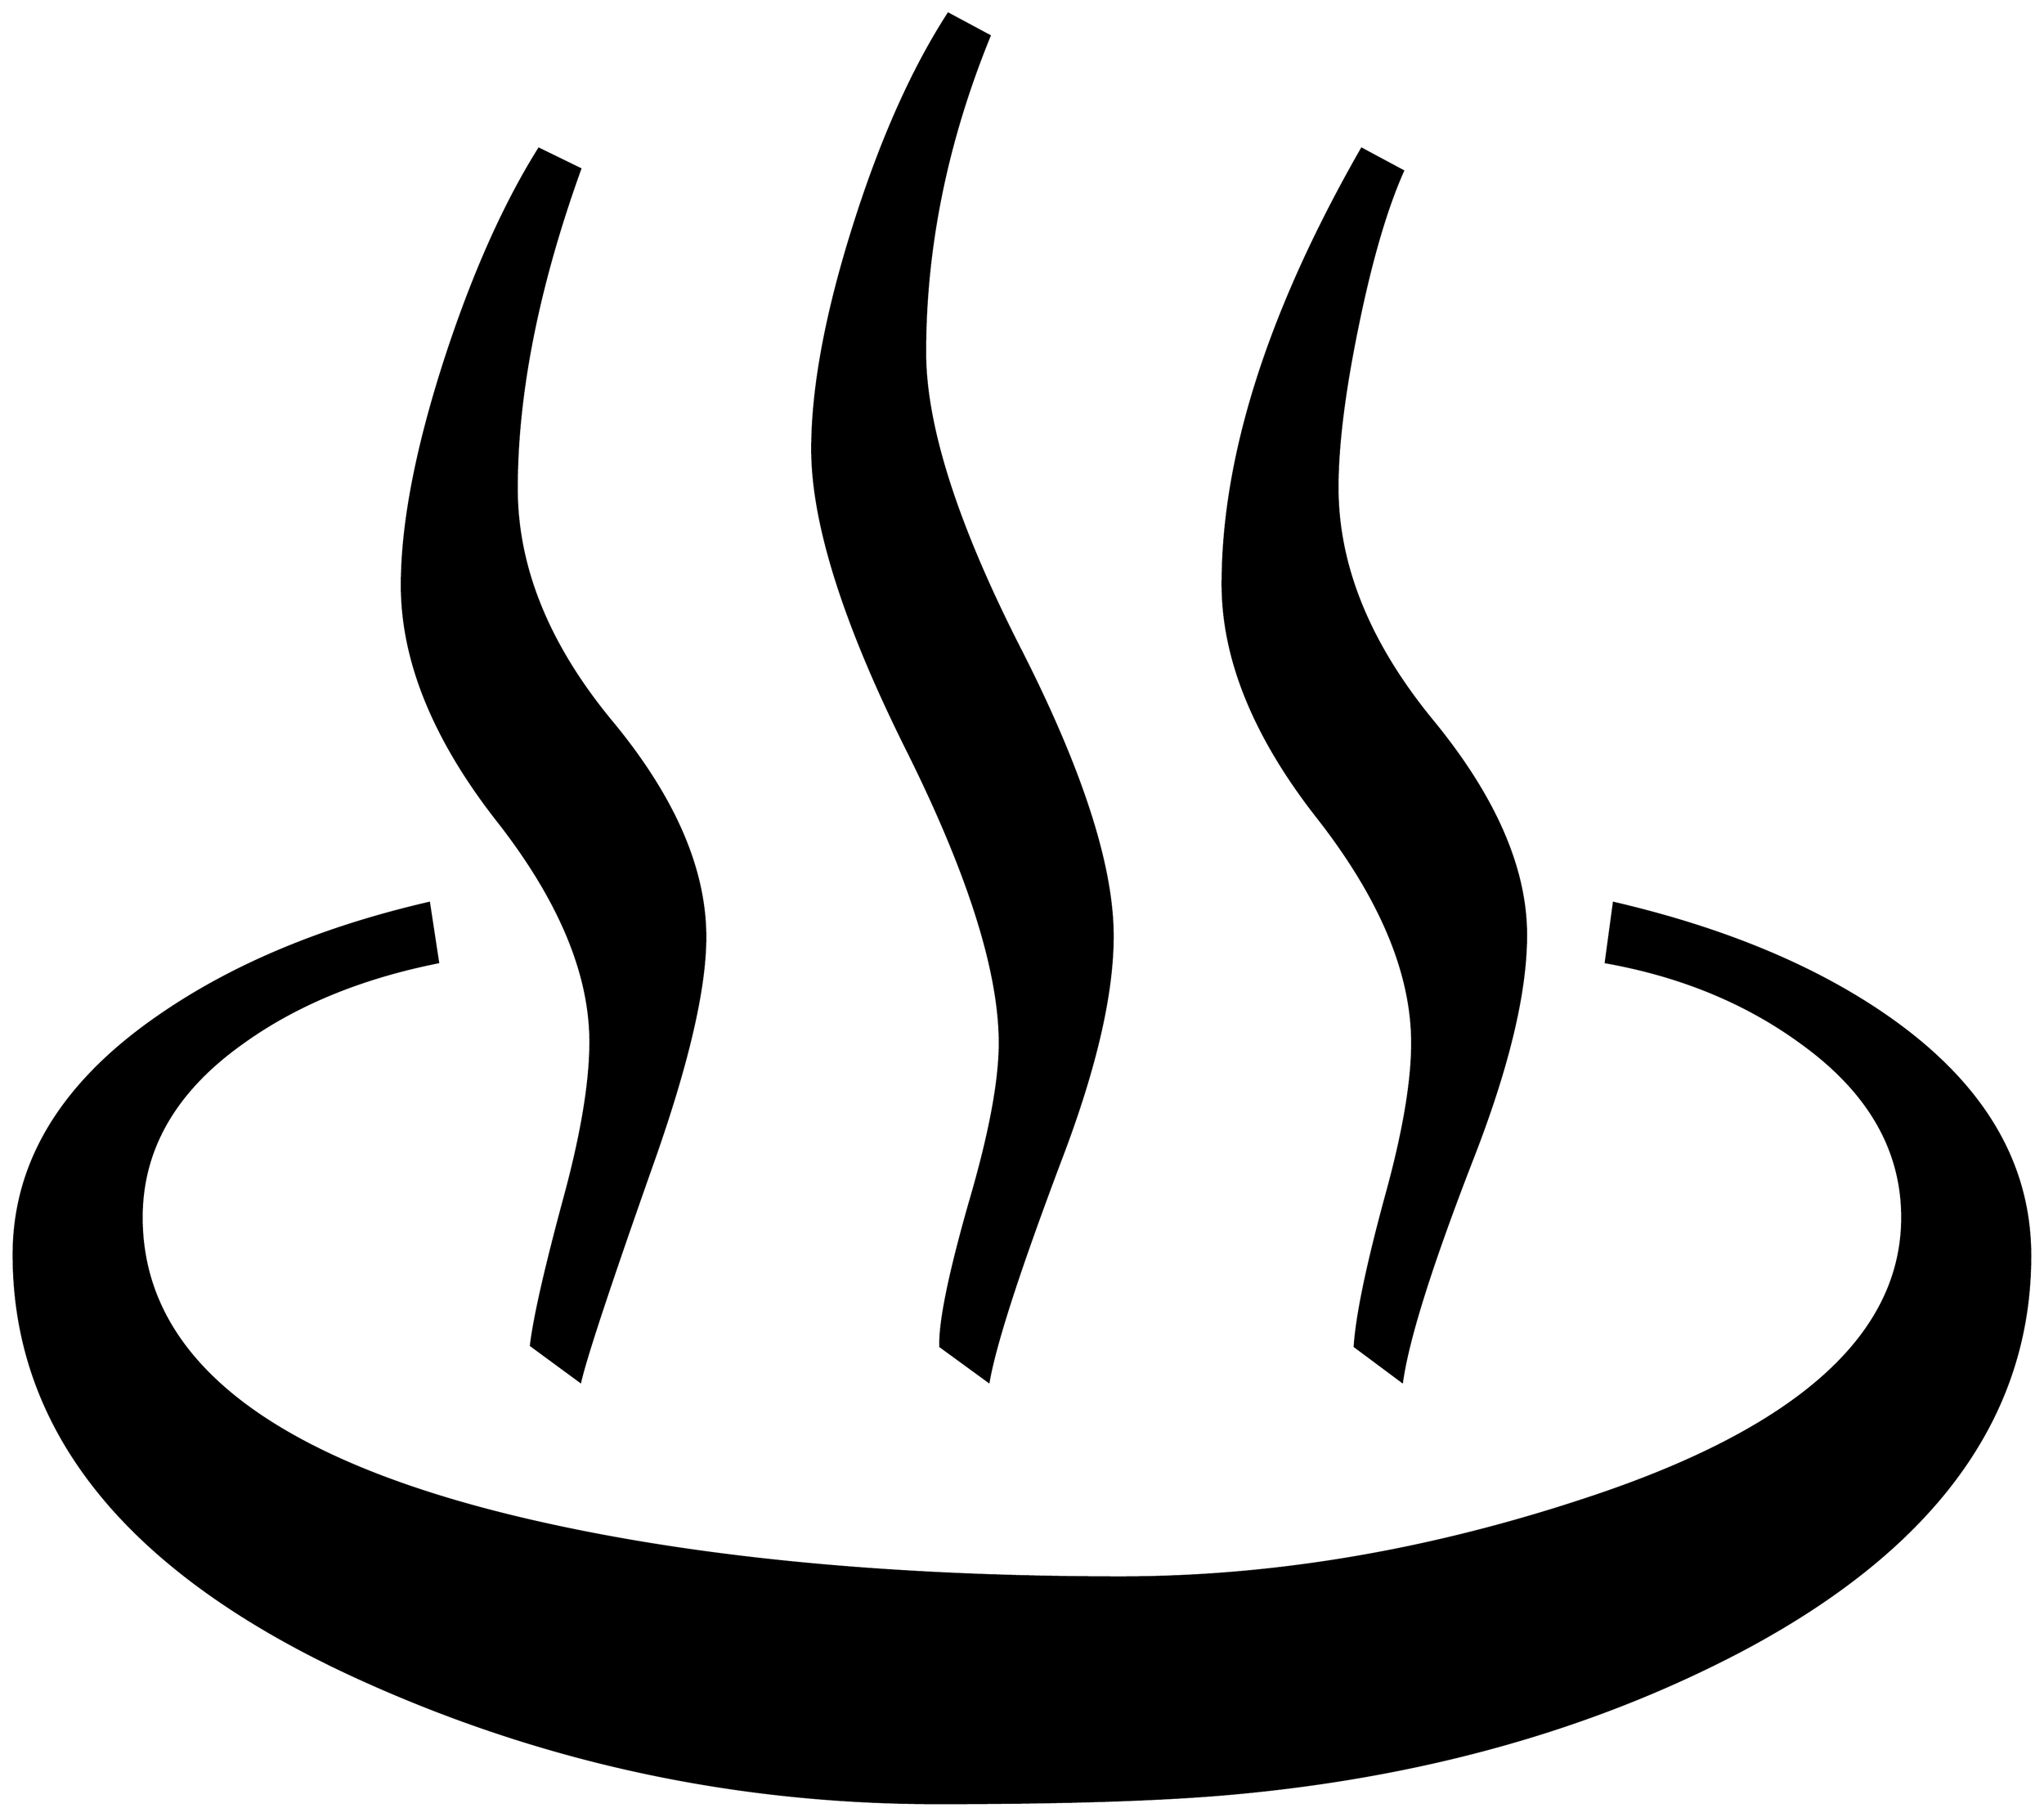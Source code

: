 


\begin{tikzpicture}[y=0.80pt, x=0.80pt, yscale=-1.0, xscale=1.0, inner sep=0pt, outer sep=0pt]
\begin{scope}[shift={(100.0,1696.0)},nonzero rule]
  \path[draw=.,fill=.,line width=1.600pt] (1550.0,-546.0) ..
    controls (1550.0,-488.667) and (1532.0,-414.0) ..
    (1496.0,-322.0) .. controls (1456.0,-218.667) and
    (1433.0,-145.667) .. (1427.0,-103.0) -- (1380.0,-138.0) ..
    controls (1382.0,-168.667) and (1392.333,-218.333) ..
    (1411.0,-287.0) .. controls (1428.333,-349.667) and
    (1437.0,-400.333) .. (1437.0,-439.0) .. controls
    (1437.0,-508.333) and (1405.667,-583.0) .. (1343.0,-663.0) ..
    controls (1280.333,-743.0) and (1249.0,-820.0) ..
    (1249.0,-894.0) .. controls (1249.0,-1021.333) and
    (1295.0,-1165.333) .. (1387.0,-1326.0) -- (1428.0,-1304.0) ..
    controls (1411.333,-1266.667) and (1396.333,-1215.333) ..
    (1383.0,-1150.0) .. controls (1369.667,-1085.333) and
    (1363.0,-1032.0) .. (1363.0,-990.0) .. controls
    (1363.0,-912.667) and (1394.0,-836.0) .. (1456.0,-760.0) ..
    controls (1518.667,-684.0) and (1550.0,-612.667) ..
    (1550.0,-546.0) -- cycle(1140.0,-545.0) .. controls
    (1140.0,-487.0) and (1122.667,-412.667) .. (1088.0,-322.0) ..
    controls (1047.333,-214.0) and (1023.667,-141.0) ..
    (1017.0,-103.0) -- (969.0,-138.0) -- (969.0,-141.0) ..
    controls (969.0,-165.667) and (978.667,-212.0) .. (998.0,-280.0)
    .. controls (1018.0,-348.0) and (1028.0,-401.0) ..
    (1028.0,-439.0) .. controls (1028.0,-510.333) and
    (997.0,-608.0) .. (935.0,-732.0) .. controls (873.0,-856.667)
    and (842.0,-955.333) .. (842.0,-1028.0) .. controls
    (842.0,-1089.333) and (856.0,-1164.0) .. (884.0,-1252.0) ..
    controls (910.667,-1336.0) and (941.667,-1405.333) ..
    (977.0,-1460.0) -- (1018.0,-1438.0) .. controls
    (975.333,-1333.333) and (954.0,-1228.667) .. (954.0,-1124.0) ..
    controls (954.0,-1051.333) and (985.0,-954.0) ..
    (1047.0,-832.0) .. controls (1109.0,-710.667) and
    (1140.0,-615.0) .. (1140.0,-545.0) -- cycle(736.0,-544.0) ..
    controls (736.0,-494.0) and (719.333,-421.333) .. (686.0,-326.0)
    .. controls (642.667,-203.333) and (618.0,-129.0) ..
    (612.0,-103.0) -- (563.0,-139.0) .. controls (566.333,-167.0)
    and (577.667,-216.667) .. (597.0,-288.0) .. controls
    (613.667,-350.0) and (622.0,-400.667) .. (622.0,-440.0) ..
    controls (622.0,-508.667) and (590.667,-582.667) .. (528.0,-662.0)
    .. controls (466.0,-742.0) and (435.0,-819.0) ..
    (435.0,-893.0) .. controls (435.0,-953.667) and
    (449.333,-1028.333) .. (478.0,-1117.0) .. controls
    (505.333,-1201.0) and (536.333,-1270.667) .. (571.0,-1326.0) --
    (612.0,-1306.0) .. controls (570.0,-1189.333) and
    (549.0,-1083.667) .. (549.0,-989.0) .. controls (549.0,-911.0)
    and (580.0,-834.333) .. (642.0,-759.0) .. controls
    (704.667,-683.667) and (736.0,-612.0) .. (736.0,-544.0) --
    cycle(2050.0,-228.0) .. controls (2050.0,-67.333) and
    (1953.667,63.667) .. (1761.0,165.0) .. controls (1613.0,242.333)
    and (1444.0,289.333) .. (1254.0,306.0) .. controls
    (1185.333,312.0) and (1089.333,315.0) .. (966.0,315.0) ..
    controls (764.667,315.0) and (573.333,273.667) .. (392.0,191.0) ..
    controls (164.0,87.0) and (50.0,-53.0) .. (50.0,-229.0) ..
    controls (50.0,-320.333) and (97.667,-399.0) .. (193.0,-465.0)
    .. controls (265.667,-515.667) and (355.333,-553.333) ..
    (462.0,-578.0) -- (471.0,-519.0) .. controls (394.333,-503.667)
    and (329.667,-477.0) .. (277.0,-439.0) .. controls
    (210.333,-391.667) and (177.0,-334.0) .. (177.0,-266.0) ..
    controls (177.0,-121.333) and (312.0,-19.667) .. (582.0,39.0) ..
    controls (740.667,73.667) and (929.333,91.0) .. (1148.0,91.0) ..
    controls (1299.333,91.0) and (1453.333,65.0) .. (1610.0,13.0) ..
    controls (1818.667,-55.667) and (1923.0,-148.667) ..
    (1923.0,-266.0) .. controls (1923.0,-333.333) and
    (1889.667,-391.0) .. (1823.0,-439.0) .. controls
    (1768.333,-479.0) and (1703.667,-505.667) .. (1629.0,-519.0) --
    (1637.0,-578.0) .. controls (1745.667,-552.667) and
    (1835.667,-515.333) .. (1907.0,-466.0) .. controls
    (2002.333,-400.0) and (2050.0,-320.667) .. (2050.0,-228.0) --
    cycle;
\end{scope}

\end{tikzpicture}

